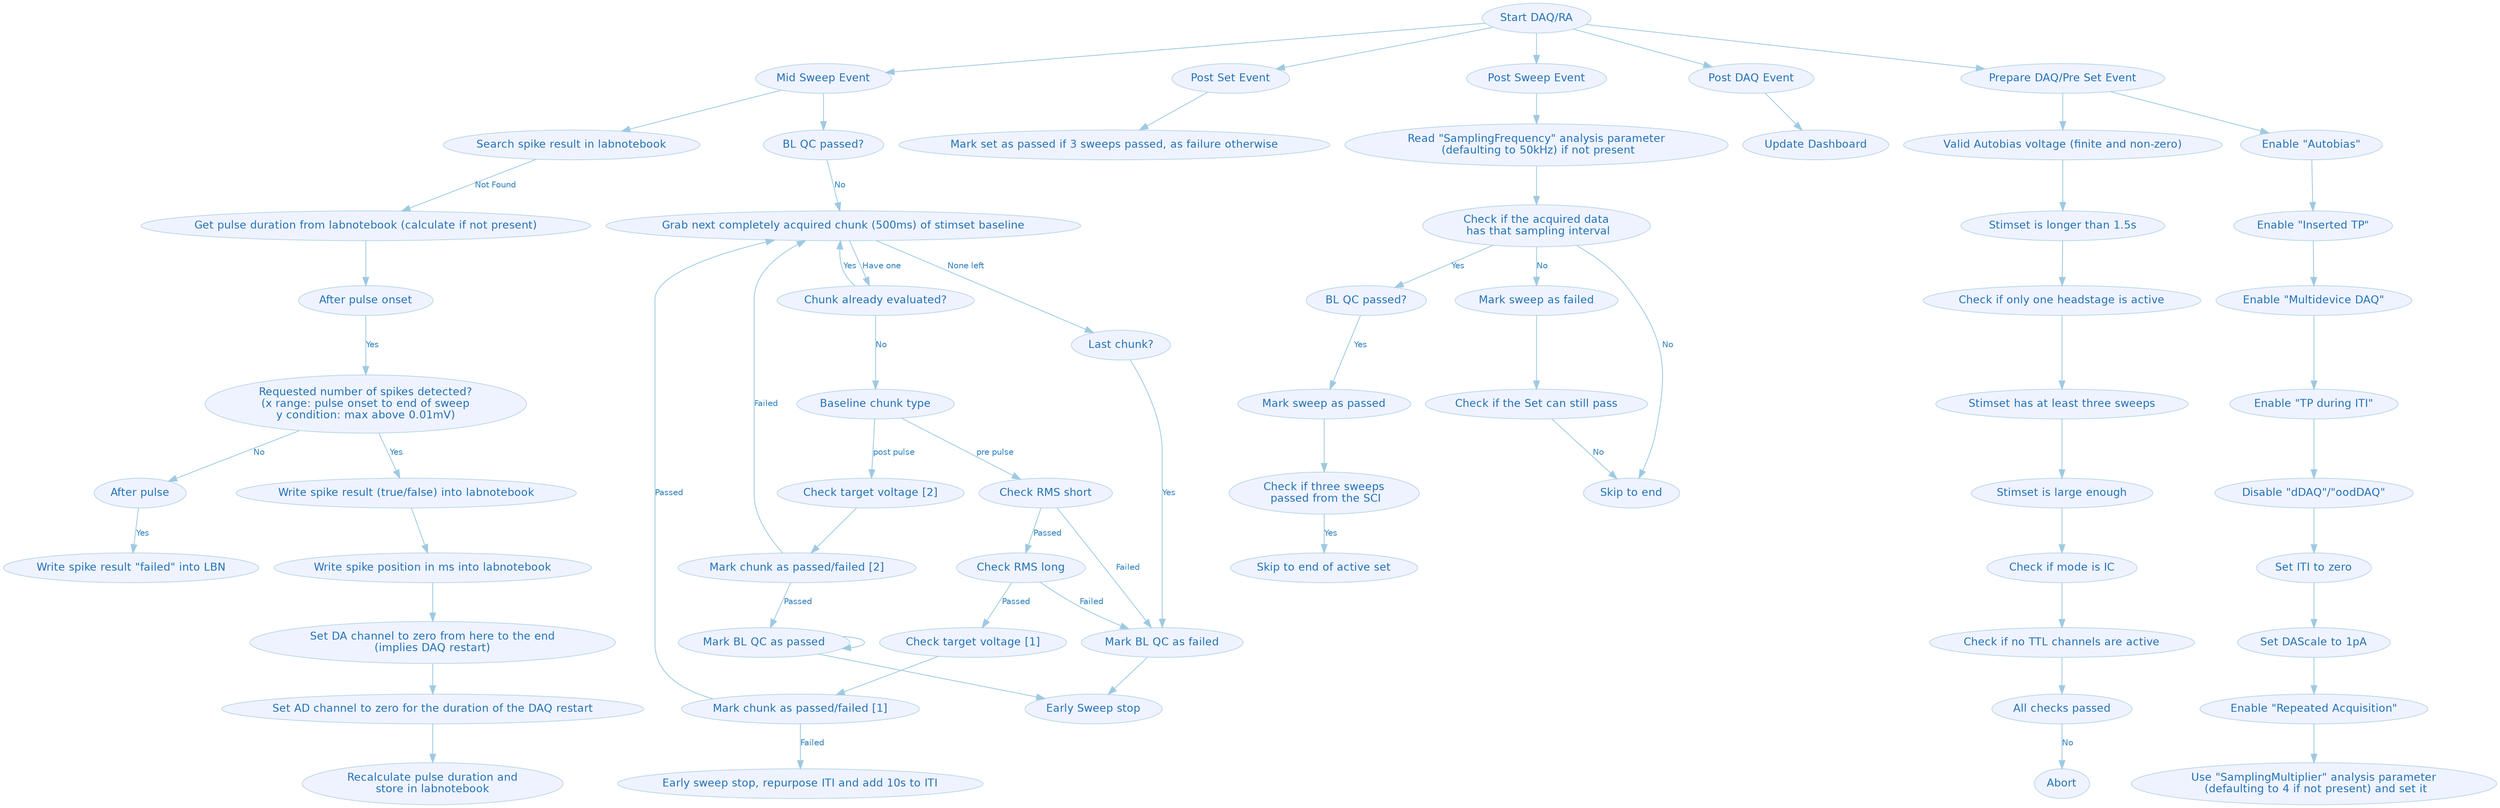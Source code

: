 digraph G {
	graph [center=true,
		compound=true,
		fontcolor=black,
		fontname=Helvetica,
		fontsize=14,
		penwidth=0.1,
		rank=same,
		ratio="0,01"
	];
	node [color=2,
		colorscheme=blues4,
		fillcolor=1,
		fontcolor=4,
		fontname=Helvetica,
		fontsize=13,
		label="\N",
		shape=ellipse,
		style=filled
	];
	edge [color=2,
		colorscheme=blues3,
		comment="Wildcard edge",
		fontcolor=3,
		fontname=Helvetica,
		fontsize=10,
		style=solid
	];
	"Start DAQ/RA" -> "Mid Sweep Event";
	"Start DAQ/RA" -> "Post Set Event";
	"Start DAQ/RA" -> "Post Sweep Event";
	"Start DAQ/RA" -> "Post DAQ Event";
	"Start DAQ/RA" -> "Prepare DAQ/Pre Set Event";
	"Mid Sweep Event" -> "BL QC passed?";
	"Mid Sweep Event" -> "Search spike result in labnotebook";
	"Post Set Event" -> "Mark set as passed if 3 sweeps passed, as failure otherwise";
	n61	 [label="Read \"SamplingFrequency\" analysis parameter\n (defaulting to 50kHz) if not present"];
	"Post Sweep Event" -> n61;
	"Post DAQ Event" -> "Update Dashboard";
	"Prepare DAQ/Pre Set Event" -> "Enable \"Autobias\"";
	"Prepare DAQ/Pre Set Event" -> "Valid Autobias voltage (finite and non-zero)";
	"BL QC passed?" -> "Grab next completely acquired chunk (500ms) of stimset baseline"	 [label=No];
	"Search spike result in labnotebook" -> "Get pulse duration from labnotebook (calculate if not present)"	 [label="Not Found"];
	"Enable \"Autobias\"" -> "Enable \"Inserted TP\"";
	"Valid Autobias voltage (finite and non-zero)" -> "Stimset is longer than 1.5s";
	"Grab next completely acquired chunk (500ms) of stimset baseline" -> "Chunk already evaluated?"	 [label="Have one"];
	"Grab next completely acquired chunk (500ms) of stimset baseline" -> "Last chunk?"	 [label="None left"];
	"Get pulse duration from labnotebook (calculate if not present)" -> "After pulse onset";
	"Check if 3 sweeps passed from RA cycle"	 [label="Check if three sweeps\n passed from the SCI"];
	"Check if 3 sweeps passed from RA cycle" -> "Skip to end of active set"	 [label=Yes];
	"Check if the Set can still pass" -> "Skip to end"	 [label=No];
	"Enable \"Inserted TP\"" -> "Enable \"Multidevice DAQ\"";
	"Stimset is longer than 1.5s" -> "Check if only one headstage is active";
	"Chunk already evaluated?" -> "Grab next completely acquired chunk (500ms) of stimset baseline"	 [label=Yes];
	"Chunk already evaluated?" -> "Baseline chunk type"	 [label=No];
	"Mark Sweep/BL QC as failed"	 [label="Mark BL QC as failed"];
	"Last chunk?" -> "Mark Sweep/BL QC as failed"	 [label=Yes];
	"After pulse onset" -> "Requested number of spikes detected?\n(x range: pulse onset to end of sweep\ny condition: max above 0.01mV)"	 [label=Yes];
	"Enable \"Multidevice DAQ\"" -> "Enable \"TP during ITI\"";
	"Check if only one headstage is active" -> "Stimset has at least three sweeps";
	"Baseline chunk type" -> "Check RMS short"	 [label="pre pulse"];
	"Baseline chunk type" -> "Check target voltage [2]"	 [label="post pulse"];
	"Mark Sweep/BL QC as failed" -> "Early Sweep stop";
	"Requested number of spikes detected?\n(x range: pulse onset to end of sweep\ny condition: max above 0.01mV)" -> "After pulse"	 [label=No];
	"Requested number of spikes detected?\n(x range: pulse onset to end of sweep\ny condition: max above 0.01mV)" -> "Write spike result (true/false) into labnotebook"	 [label=Yes];
	"Enable \"TP during ITI\"" -> "Disable \"dDAQ\"/\"oodDAQ\"";
	"Stimset has at least three sweeps" -> "Stimset is large enough";
	"Disable \"dDAQ\"/\"oodDAQ\"" -> "Set ITI to zero";
	"Set ITI to zero" -> "Set DAScale to 1pA";
	"Set DAScale to 1pA" -> "Enable \"Repeated Acquisition\"";
	n58	 [label="Use \"SamplingMultiplier\" analysis parameter\n (defaulting to 4 if not present) and set it"];
	"Enable \"Repeated Acquisition\"" -> n58;
	"Stimset is large enough" -> "Check if mode is IC";
	"Check if mode is IC" -> "Check if no TTL channels are active";
	"Check if no TTL channels are active" -> "All checks passed";
	"All checks passed" -> Abort	 [label=No];
	"Check RMS short" -> "Mark Sweep/BL QC as failed"	 [label=Failed];
	"Check RMS short" -> "Check RMS long"	 [label=Passed];
	"Check target voltage [2]" -> "Mark chunk as passed/failed [2]";
	n62	 [label="Mark sweep as failed"];
	n62 -> "Check if the Set can still pass";
	"Check RMS long" -> "Mark Sweep/BL QC as failed"	 [label=Failed];
	"Check RMS long" -> "Check target voltage [1]"	 [label=Passed];
	"Mark chunk as passed/failed [2]" -> "Grab next completely acquired chunk (500ms) of stimset baseline"	 [label=Failed];
	"Mark Sweep/BL QC as passed"	 [label="Mark BL QC as passed"];
	"Mark chunk as passed/failed [2]" -> "Mark Sweep/BL QC as passed"	 [label=Passed];
	"Check target voltage [1]" -> "Mark chunk as passed/failed [1]";
	"Mark Sweep/BL QC as passed" -> "Early Sweep stop";
	"Mark Sweep/BL QC as passed" -> "Mark Sweep/BL QC as passed";
	"Mark chunk as passed/failed [1]" -> "Grab next completely acquired chunk (500ms) of stimset baseline"	 [label=Passed];
	"Mark chunk as passed/failed [1]" -> "Early sweep stop, repurpose ITI and add 10s to ITI"	 [label=Failed];
	n63	 [label="Check if the acquired data\n has that sampling interval"];
	n61 -> n63;
	n63 -> "Skip to end"	 [label=No];
	n63 -> n62	 [label=No];
	n65	 [label="BL QC passed?"];
	n63 -> n65	 [label=Yes];
	"After pulse" -> "Write spike result \"failed\" into LBN"	 [label=Yes];
	"Write spike result (true/false) into labnotebook" -> "Write spike position in ms into labnotebook";
	"Write spike position in ms into labnotebook" -> "Set DA channel to zero from here to the end\n(implies DAQ restart)";
	"Set DA channel to zero from here to the end\n(implies DAQ restart)" -> "Set AD channel to zero for the duration of the DAQ restart";
	"Set AD channel to zero for the duration of the DAQ restart" -> "Recalculate pulse duration and\nstore in labnotebook";
	n68	 [label="Mark sweep as passed"];
	n65 -> n68	 [label=Yes];
	n68 -> "Check if 3 sweeps passed from RA cycle";
}
